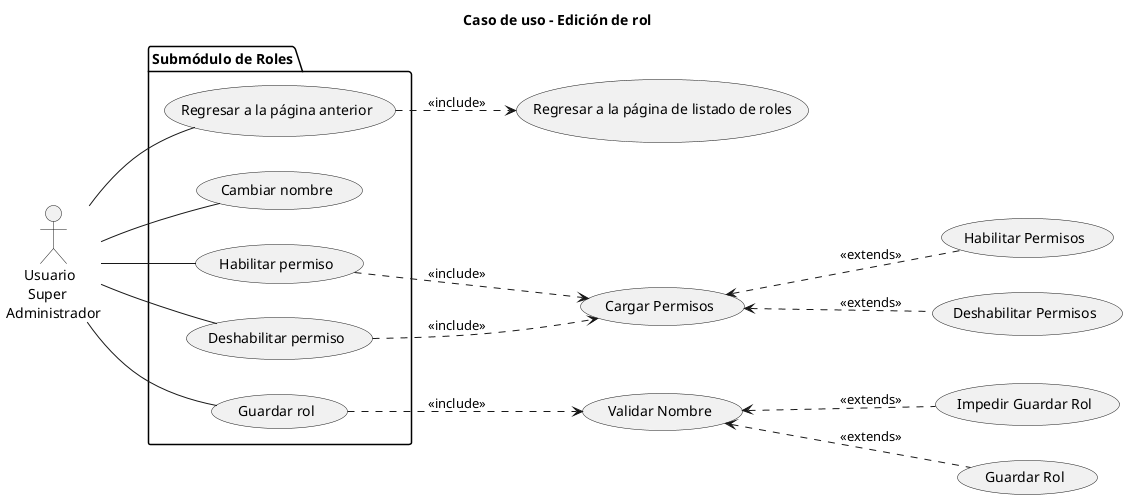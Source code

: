 @startuml "CU - 4.2 - Edición de Rol"

left to right direction

'======== Título ========'
title "Caso de uso - Edición de rol"

/' === Sección de actores === '/
actor "     Usuario\n      Super\nAdministrador" as sadmin

/' === Sección de elementos === '/
package "Submódulo de Roles" {
    usecase "Regresar a la página anterior" as _return
    usecase "Cambiar nombre" as _write_name
    usecase "Habilitar permiso" as _enable_permission
    usecase "Deshabilitar permiso" as _disable_permission

    usecase "Guardar rol" as _save
}

(Regresar a la página de listado de roles) as return
(Validar Nombre) as validate
(Impedir Guardar Rol) as denegate_save
(Guardar Rol) as save

(Cargar Permisos) as load_permissions
(Habilitar Permisos) as enable_permission
(Deshabilitar Permisos) as disable_permission

/' === Sección de Relaciones === '/
sadmin -- _return
sadmin -- _write_name
sadmin -- _save
sadmin -- _enable_permission
sadmin -- _disable_permission

_return ..> return : <<include>>
_save ..> validate : <<include>>
validate <.. denegate_save : <<extends>>
validate <.. save : <<extends>>

_enable_permission ..> load_permissions : <<include>>
_disable_permission ..> load_permissions : <<include>>
load_permissions <.. enable_permission : <<extends>>
load_permissions <.. disable_permission : <<extends>>

@enduml
